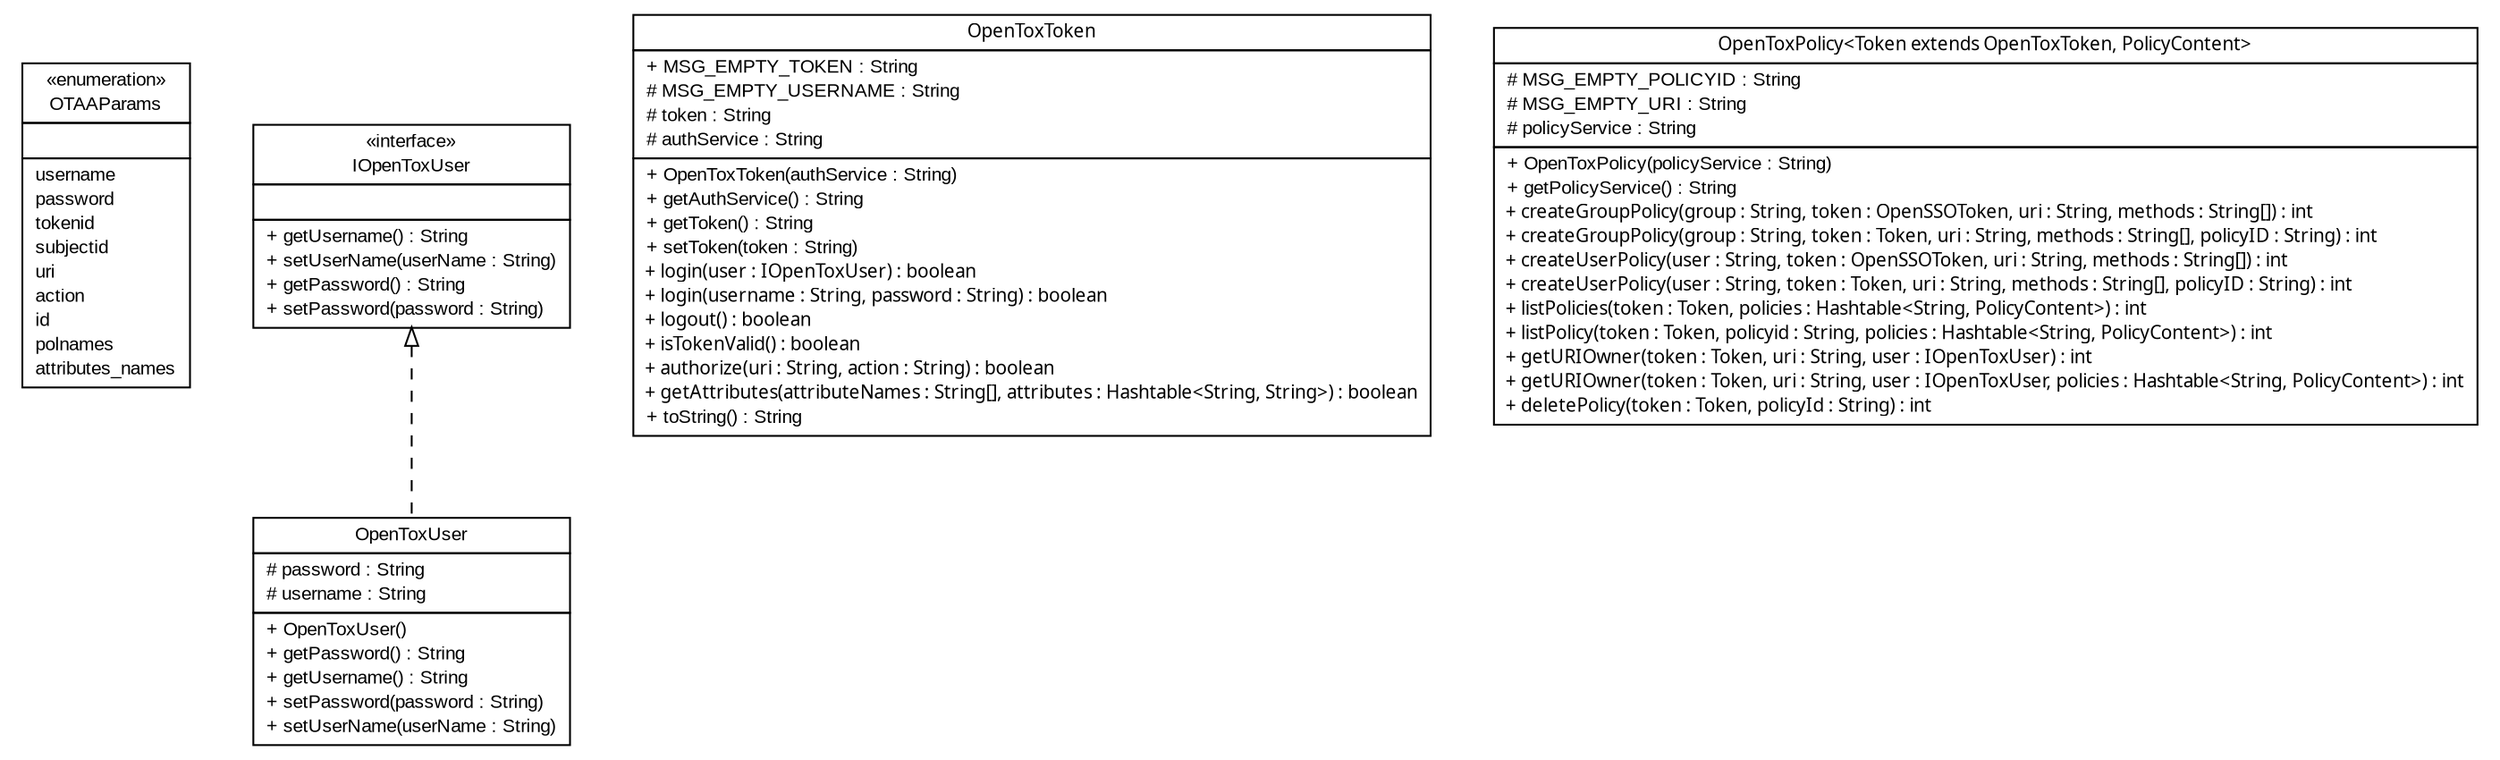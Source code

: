 #!/usr/local/bin/dot
#
# Class diagram 
# Generated by UmlGraph version 4.6 (http://www.spinellis.gr/sw/umlgraph)
#

digraph G {
	edge [fontname="arial",fontsize=10,labelfontname="arial",labelfontsize=10];
	node [fontname="arial",fontsize=10,shape=plaintext];
	// org.opentox.aa.OTAAParams
	c63 [label=<<table border="0" cellborder="1" cellspacing="0" cellpadding="2" port="p" href="./OTAAParams.html">
		<tr><td><table border="0" cellspacing="0" cellpadding="1">
			<tr><td> &laquo;enumeration&raquo; </td></tr>
			<tr><td> OTAAParams </td></tr>
		</table></td></tr>
		<tr><td><table border="0" cellspacing="0" cellpadding="1">
			<tr><td align="left">  </td></tr>
		</table></td></tr>
		<tr><td><table border="0" cellspacing="0" cellpadding="1">
			<tr><td align="left"> username </td></tr>
			<tr><td align="left"> password </td></tr>
			<tr><td align="left"> tokenid </td></tr>
			<tr><td align="left"> subjectid </td></tr>
			<tr><td align="left"> uri </td></tr>
			<tr><td align="left"> action </td></tr>
			<tr><td align="left"> id </td></tr>
			<tr><td align="left"> polnames </td></tr>
			<tr><td align="left"> attributes_names </td></tr>
		</table></td></tr>
		</table>>, fontname="arial", fontcolor="black", fontsize=10.0];
	// org.opentox.aa.OpenToxUser
	c64 [label=<<table border="0" cellborder="1" cellspacing="0" cellpadding="2" port="p" href="./OpenToxUser.html">
		<tr><td><table border="0" cellspacing="0" cellpadding="1">
			<tr><td> OpenToxUser </td></tr>
		</table></td></tr>
		<tr><td><table border="0" cellspacing="0" cellpadding="1">
			<tr><td align="left"> # password : String </td></tr>
			<tr><td align="left"> # username : String </td></tr>
		</table></td></tr>
		<tr><td><table border="0" cellspacing="0" cellpadding="1">
			<tr><td align="left"> + OpenToxUser() </td></tr>
			<tr><td align="left"> + getPassword() : String </td></tr>
			<tr><td align="left"> + getUsername() : String </td></tr>
			<tr><td align="left"> + setPassword(password : String) </td></tr>
			<tr><td align="left"> + setUserName(userName : String) </td></tr>
		</table></td></tr>
		</table>>, fontname="arial", fontcolor="black", fontsize=10.0];
	// org.opentox.aa.OpenToxToken
	c65 [label=<<table border="0" cellborder="1" cellspacing="0" cellpadding="2" port="p" href="./OpenToxToken.html">
		<tr><td><table border="0" cellspacing="0" cellpadding="1">
			<tr><td><font face="ariali"> OpenToxToken </font></td></tr>
		</table></td></tr>
		<tr><td><table border="0" cellspacing="0" cellpadding="1">
			<tr><td align="left"> + MSG_EMPTY_TOKEN : String </td></tr>
			<tr><td align="left"> # MSG_EMPTY_USERNAME : String </td></tr>
			<tr><td align="left"> # token : String </td></tr>
			<tr><td align="left"> # authService : String </td></tr>
		</table></td></tr>
		<tr><td><table border="0" cellspacing="0" cellpadding="1">
			<tr><td align="left"> + OpenToxToken(authService : String) </td></tr>
			<tr><td align="left"> + getAuthService() : String </td></tr>
			<tr><td align="left"> + getToken() : String </td></tr>
			<tr><td align="left"> + setToken(token : String) </td></tr>
			<tr><td align="left"><font face="ariali" point-size="10.0"> + login(user : IOpenToxUser) : boolean </font></td></tr>
			<tr><td align="left"><font face="ariali" point-size="10.0"> + login(username : String, password : String) : boolean </font></td></tr>
			<tr><td align="left"><font face="ariali" point-size="10.0"> + logout() : boolean </font></td></tr>
			<tr><td align="left"><font face="ariali" point-size="10.0"> + isTokenValid() : boolean </font></td></tr>
			<tr><td align="left"><font face="ariali" point-size="10.0"> + authorize(uri : String, action : String) : boolean </font></td></tr>
			<tr><td align="left"><font face="ariali" point-size="10.0"> + getAttributes(attributeNames : String[], attributes : Hashtable&lt;String, String&gt;) : boolean </font></td></tr>
			<tr><td align="left"> + toString() : String </td></tr>
		</table></td></tr>
		</table>>, fontname="arial", fontcolor="black", fontsize=10.0];
	// org.opentox.aa.OpenToxPolicy<Token extends org.opentox.aa.OpenToxToken, PolicyContent>
	c66 [label=<<table border="0" cellborder="1" cellspacing="0" cellpadding="2" port="p" href="./OpenToxPolicy.html">
		<tr><td><table border="0" cellspacing="0" cellpadding="1">
			<tr><td><font face="ariali"> OpenToxPolicy&lt;Token extends OpenToxToken, PolicyContent&gt; </font></td></tr>
		</table></td></tr>
		<tr><td><table border="0" cellspacing="0" cellpadding="1">
			<tr><td align="left"> # MSG_EMPTY_POLICYID : String </td></tr>
			<tr><td align="left"> # MSG_EMPTY_URI : String </td></tr>
			<tr><td align="left"> # policyService : String </td></tr>
		</table></td></tr>
		<tr><td><table border="0" cellspacing="0" cellpadding="1">
			<tr><td align="left"> + OpenToxPolicy(policyService : String) </td></tr>
			<tr><td align="left"> + getPolicyService() : String </td></tr>
			<tr><td align="left"><font face="ariali" point-size="10.0"> + createGroupPolicy(group : String, token : OpenSSOToken, uri : String, methods : String[]) : int </font></td></tr>
			<tr><td align="left"><font face="ariali" point-size="10.0"> + createGroupPolicy(group : String, token : Token, uri : String, methods : String[], policyID : String) : int </font></td></tr>
			<tr><td align="left"><font face="ariali" point-size="10.0"> + createUserPolicy(user : String, token : OpenSSOToken, uri : String, methods : String[]) : int </font></td></tr>
			<tr><td align="left"><font face="ariali" point-size="10.0"> + createUserPolicy(user : String, token : Token, uri : String, methods : String[], policyID : String) : int </font></td></tr>
			<tr><td align="left"><font face="ariali" point-size="10.0"> + listPolicies(token : Token, policies : Hashtable&lt;String, PolicyContent&gt;) : int </font></td></tr>
			<tr><td align="left"><font face="ariali" point-size="10.0"> + listPolicy(token : Token, policyid : String, policies : Hashtable&lt;String, PolicyContent&gt;) : int </font></td></tr>
			<tr><td align="left"><font face="ariali" point-size="10.0"> + getURIOwner(token : Token, uri : String, user : IOpenToxUser) : int </font></td></tr>
			<tr><td align="left"><font face="ariali" point-size="10.0"> + getURIOwner(token : Token, uri : String, user : IOpenToxUser, policies : Hashtable&lt;String, PolicyContent&gt;) : int </font></td></tr>
			<tr><td align="left"><font face="ariali" point-size="10.0"> + deletePolicy(token : Token, policyId : String) : int </font></td></tr>
		</table></td></tr>
		</table>>, fontname="arial", fontcolor="black", fontsize=10.0];
	// org.opentox.aa.IOpenToxUser
	c67 [label=<<table border="0" cellborder="1" cellspacing="0" cellpadding="2" port="p" href="./IOpenToxUser.html">
		<tr><td><table border="0" cellspacing="0" cellpadding="1">
			<tr><td> &laquo;interface&raquo; </td></tr>
			<tr><td> IOpenToxUser </td></tr>
		</table></td></tr>
		<tr><td><table border="0" cellspacing="0" cellpadding="1">
			<tr><td align="left">  </td></tr>
		</table></td></tr>
		<tr><td><table border="0" cellspacing="0" cellpadding="1">
			<tr><td align="left"> + getUsername() : String </td></tr>
			<tr><td align="left"> + setUserName(userName : String) </td></tr>
			<tr><td align="left"> + getPassword() : String </td></tr>
			<tr><td align="left"> + setPassword(password : String) </td></tr>
		</table></td></tr>
		</table>>, fontname="arial", fontcolor="black", fontsize=10.0];
	//org.opentox.aa.OpenToxUser implements org.opentox.aa.IOpenToxUser
	c67:p -> c64:p [dir=back,arrowtail=empty,style=dashed];
}

